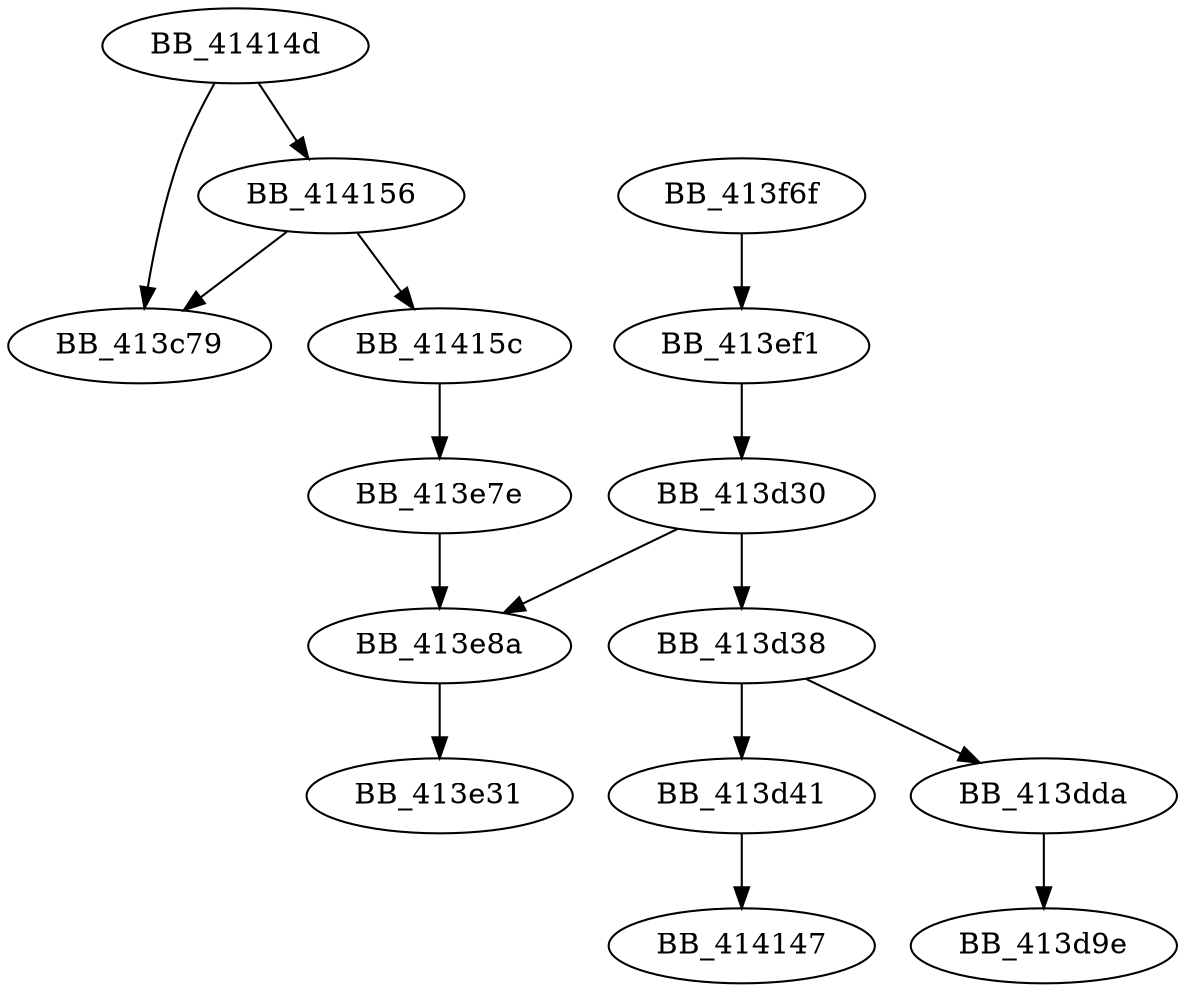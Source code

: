 DiGraph sub_413F6F{
BB_413d30->BB_413d38
BB_413d30->BB_413e8a
BB_413d38->BB_413d41
BB_413d38->BB_413dda
BB_413d41->BB_414147
BB_413dda->BB_413d9e
BB_413e7e->BB_413e8a
BB_413e8a->BB_413e31
BB_413ef1->BB_413d30
BB_413f6f->BB_413ef1
BB_41414d->BB_413c79
BB_41414d->BB_414156
BB_414156->BB_413c79
BB_414156->BB_41415c
BB_41415c->BB_413e7e
}
